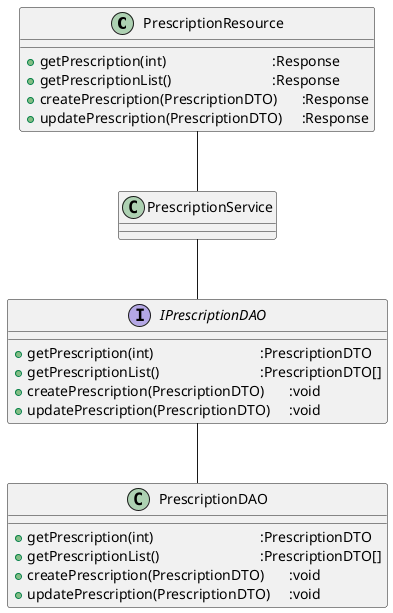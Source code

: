 @startuml
class "PrescriptionResource" as preres {
    + getPrescription(int)\t\t\t\t:Response
    + getPrescriptionList()\t\t\t\t:Response
    + createPrescription(PrescriptionDTO)\t:Response
    + updatePrescription(PrescriptionDTO)\t:Response
}
class "PrescriptionDAO" as predao {
    + getPrescription(int)\t\t\t\t:PrescriptionDTO
    + getPrescriptionList()\t\t\t\t:PrescriptionDTO[]
    + createPrescription(PrescriptionDTO)\t:void
    + updatePrescription(PrescriptionDTO)\t:void
}
class "PrescriptionService" as preser {
}
interface "IPrescriptionDAO" as ipredao {
    + getPrescription(int)\t\t\t\t:PrescriptionDTO
    + getPrescriptionList()\t\t\t\t:PrescriptionDTO[]
    + createPrescription(PrescriptionDTO)\t:void
    + updatePrescription(PrescriptionDTO)\t:void
}
ipredao -d- predao
ipredao -u- preser
preres -d- preser
@enduml

